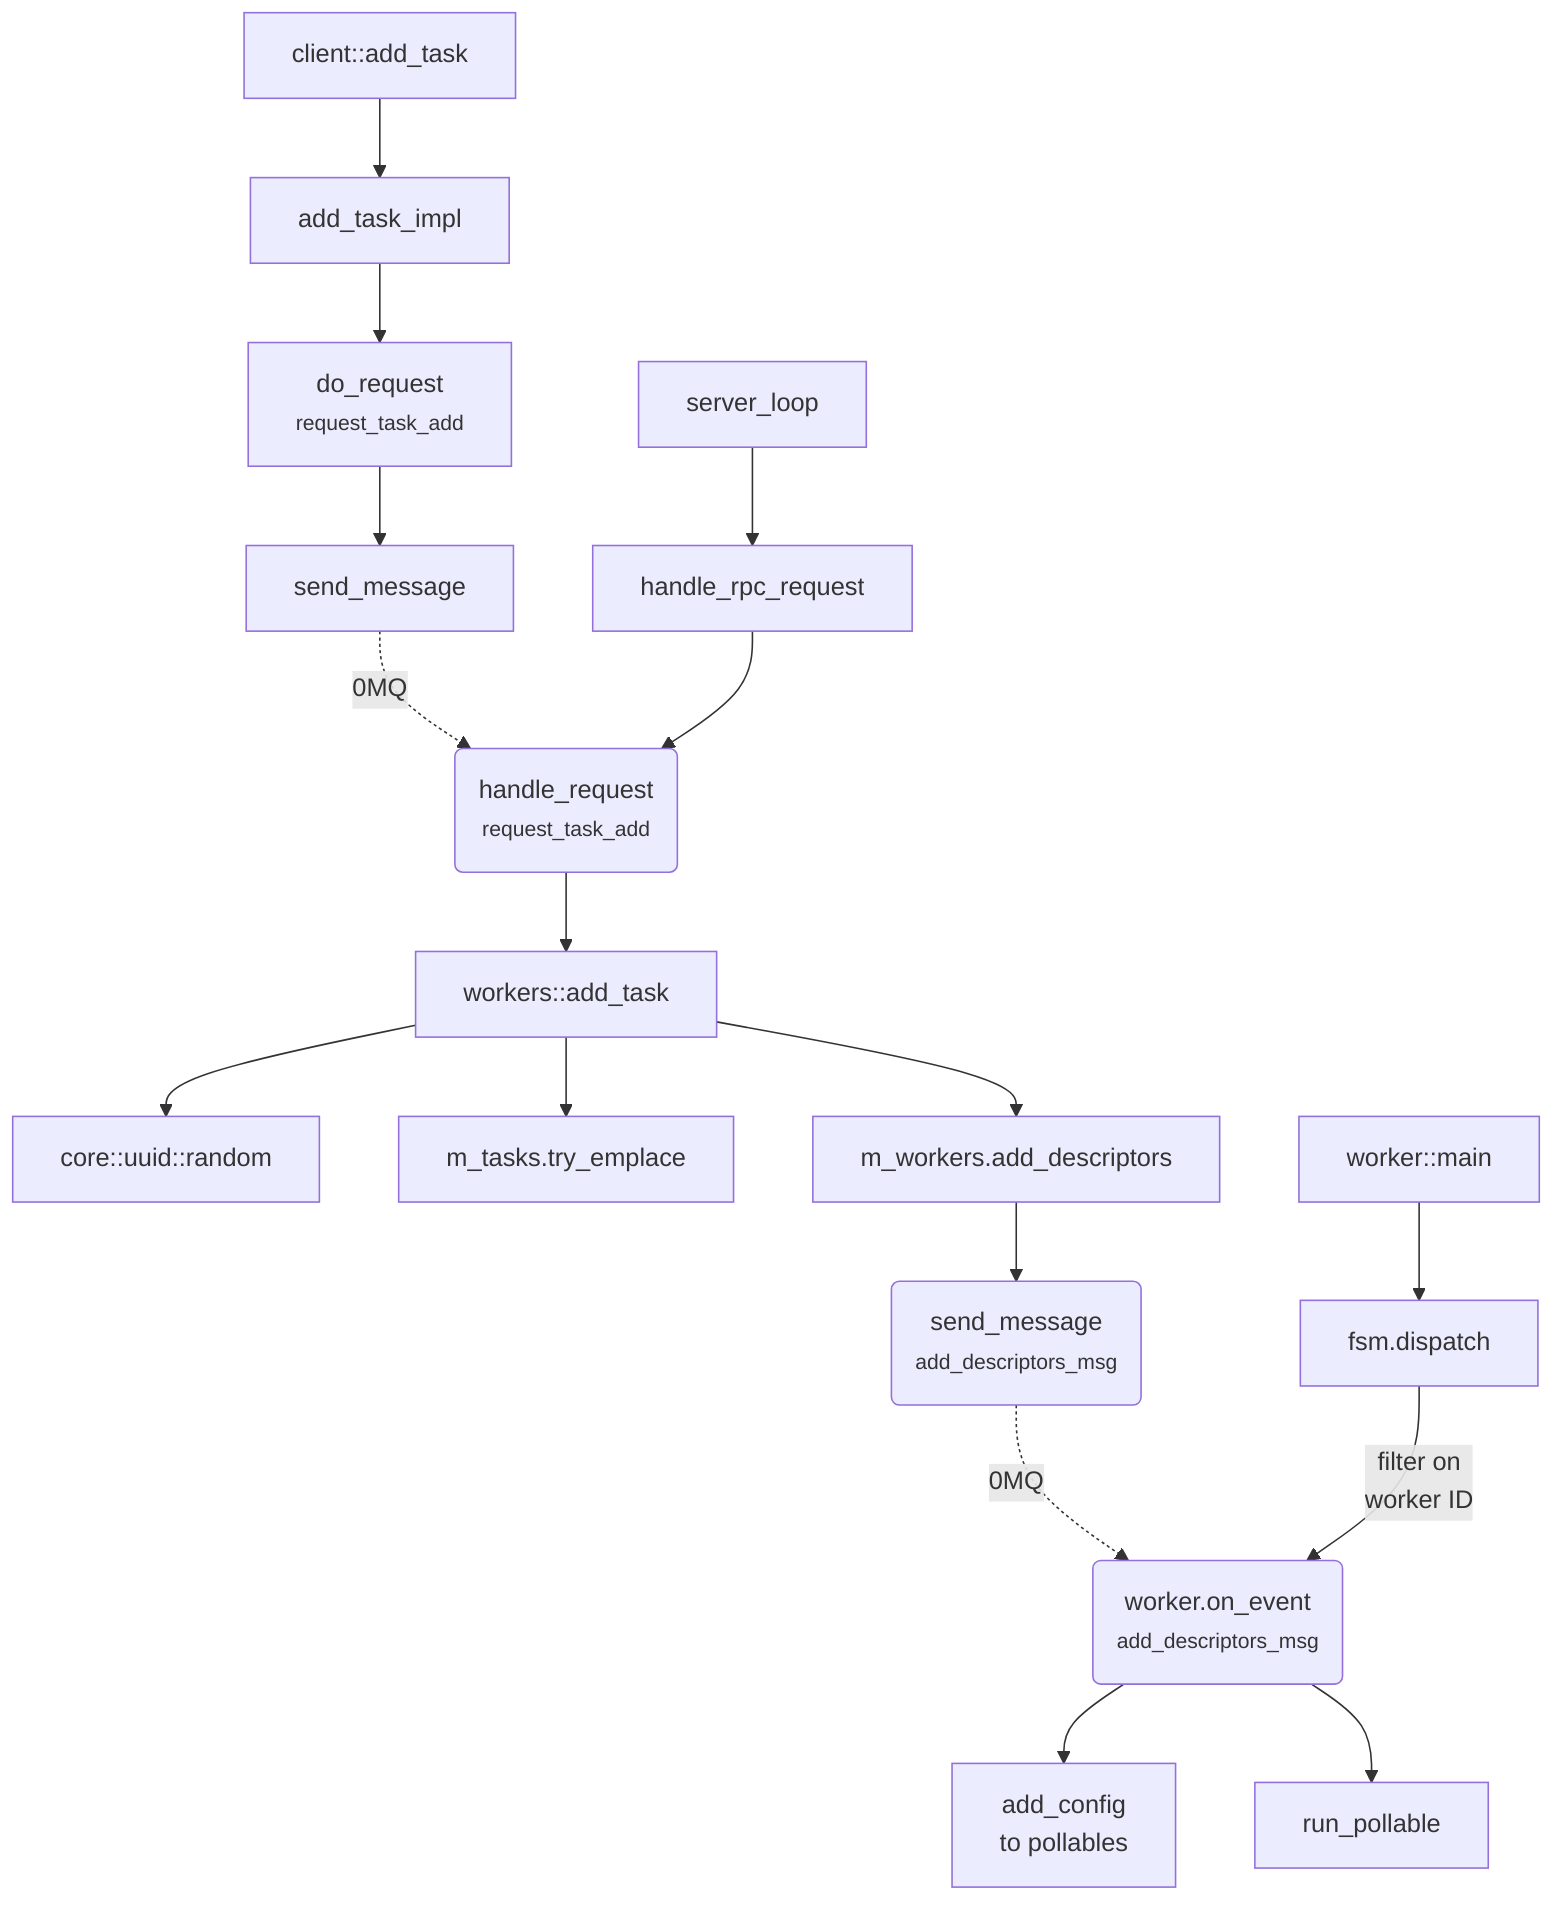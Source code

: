 graph TD;
client::add_task-->add_task_impl;
add_task_impl-->do_request[do_request<br><small>request_task_add</small>];
do_request-->send_message;

send_message-. 0MQ .-> handle_request

server_loop-->handle_rpc_request;
handle_rpc_request-->handle_request(handle_request<br><small>request_task_add</small>);
handle_request-->workers::add_task;


workers::add_task-->core::uuid::random
workers::add_task-->m_tasks.try_emplace
workers::add_task-->m_workers.add_descriptors
m_workers.add_descriptors-->add_descriptors_msg(send_message<br><small>add_descriptors_msg</small>)

add_descriptors_msg-. 0MQ .-> worker.on_event

worker::main-->fsm.dispatch
fsm.dispatch-->|filter on<br>worker ID|worker.on_event(worker.on_event<br><small>add_descriptors_msg</small>)
worker.on_event-->xxx["add_config<br>to pollables"]
worker.on_event-->run_pollable